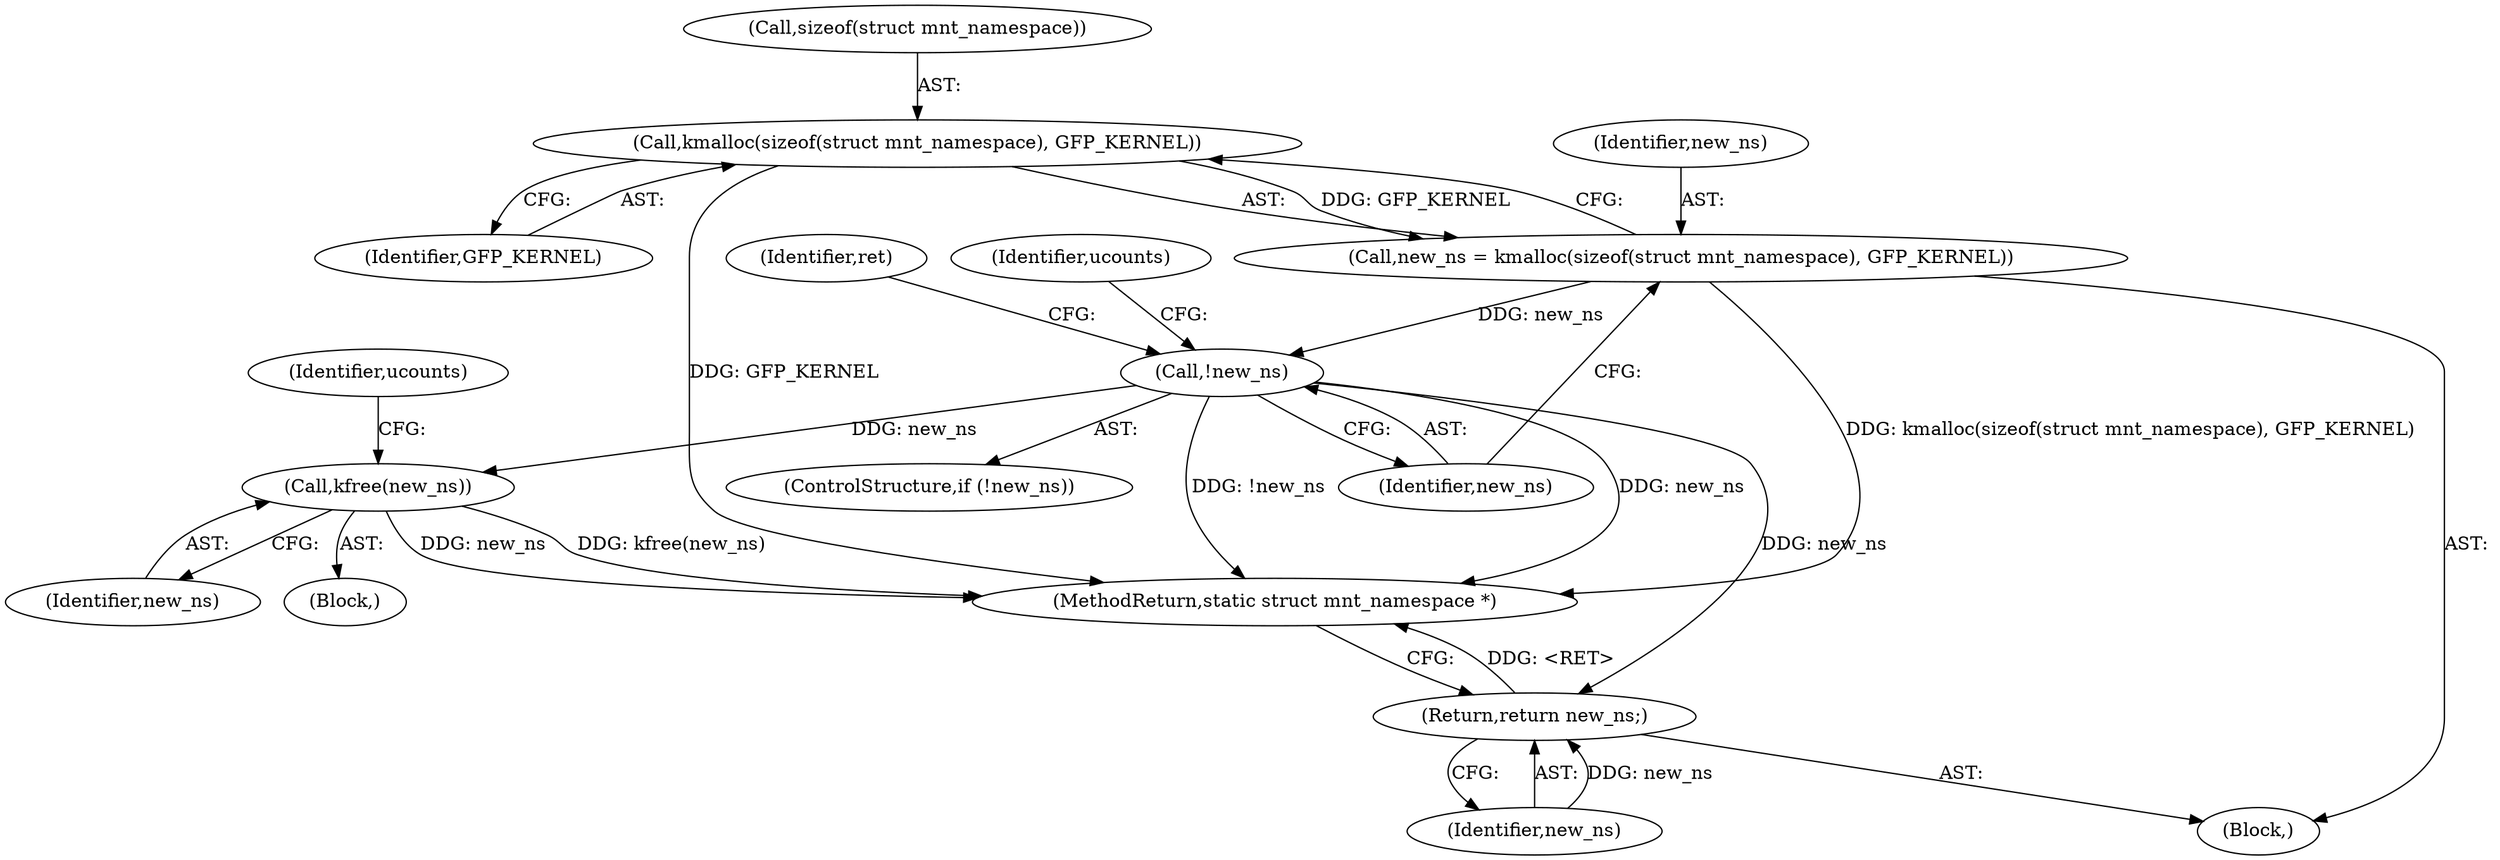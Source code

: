 digraph "0_linux_d29216842a85c7970c536108e093963f02714498@API" {
"1000119" [label="(Call,kmalloc(sizeof(struct mnt_namespace), GFP_KERNEL))"];
"1000117" [label="(Call,new_ns = kmalloc(sizeof(struct mnt_namespace), GFP_KERNEL))"];
"1000124" [label="(Call,!new_ns)"];
"1000143" [label="(Call,kfree(new_ns))"];
"1000213" [label="(Return,return new_ns;)"];
"1000214" [label="(Identifier,new_ns)"];
"1000120" [label="(Call,sizeof(struct mnt_namespace))"];
"1000134" [label="(Identifier,ret)"];
"1000144" [label="(Identifier,new_ns)"];
"1000142" [label="(Block,)"];
"1000122" [label="(Identifier,GFP_KERNEL)"];
"1000119" [label="(Call,kmalloc(sizeof(struct mnt_namespace), GFP_KERNEL))"];
"1000117" [label="(Call,new_ns = kmalloc(sizeof(struct mnt_namespace), GFP_KERNEL))"];
"1000125" [label="(Identifier,new_ns)"];
"1000124" [label="(Call,!new_ns)"];
"1000102" [label="(Block,)"];
"1000118" [label="(Identifier,new_ns)"];
"1000128" [label="(Identifier,ucounts)"];
"1000143" [label="(Call,kfree(new_ns))"];
"1000215" [label="(MethodReturn,static struct mnt_namespace *)"];
"1000213" [label="(Return,return new_ns;)"];
"1000146" [label="(Identifier,ucounts)"];
"1000123" [label="(ControlStructure,if (!new_ns))"];
"1000119" -> "1000117"  [label="AST: "];
"1000119" -> "1000122"  [label="CFG: "];
"1000120" -> "1000119"  [label="AST: "];
"1000122" -> "1000119"  [label="AST: "];
"1000117" -> "1000119"  [label="CFG: "];
"1000119" -> "1000215"  [label="DDG: GFP_KERNEL"];
"1000119" -> "1000117"  [label="DDG: GFP_KERNEL"];
"1000117" -> "1000102"  [label="AST: "];
"1000118" -> "1000117"  [label="AST: "];
"1000125" -> "1000117"  [label="CFG: "];
"1000117" -> "1000215"  [label="DDG: kmalloc(sizeof(struct mnt_namespace), GFP_KERNEL)"];
"1000117" -> "1000124"  [label="DDG: new_ns"];
"1000124" -> "1000123"  [label="AST: "];
"1000124" -> "1000125"  [label="CFG: "];
"1000125" -> "1000124"  [label="AST: "];
"1000128" -> "1000124"  [label="CFG: "];
"1000134" -> "1000124"  [label="CFG: "];
"1000124" -> "1000215"  [label="DDG: new_ns"];
"1000124" -> "1000215"  [label="DDG: !new_ns"];
"1000124" -> "1000143"  [label="DDG: new_ns"];
"1000124" -> "1000213"  [label="DDG: new_ns"];
"1000143" -> "1000142"  [label="AST: "];
"1000143" -> "1000144"  [label="CFG: "];
"1000144" -> "1000143"  [label="AST: "];
"1000146" -> "1000143"  [label="CFG: "];
"1000143" -> "1000215"  [label="DDG: new_ns"];
"1000143" -> "1000215"  [label="DDG: kfree(new_ns)"];
"1000213" -> "1000102"  [label="AST: "];
"1000213" -> "1000214"  [label="CFG: "];
"1000214" -> "1000213"  [label="AST: "];
"1000215" -> "1000213"  [label="CFG: "];
"1000213" -> "1000215"  [label="DDG: <RET>"];
"1000214" -> "1000213"  [label="DDG: new_ns"];
}
